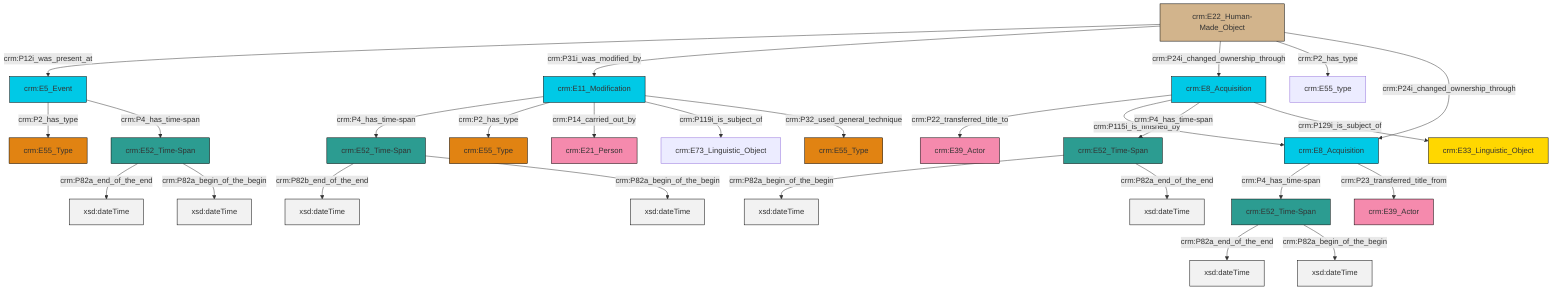 graph TD
classDef Literal fill:#f2f2f2,stroke:#000000;
classDef CRM_Entity fill:#FFFFFF,stroke:#000000;
classDef Temporal_Entity fill:#00C9E6, stroke:#000000;
classDef Type fill:#E18312, stroke:#000000;
classDef Time-Span fill:#2C9C91, stroke:#000000;
classDef Appellation fill:#FFEB7F, stroke:#000000;
classDef Place fill:#008836, stroke:#000000;
classDef Persistent_Item fill:#B266B2, stroke:#000000;
classDef Conceptual_Object fill:#FFD700, stroke:#000000;
classDef Physical_Thing fill:#D2B48C, stroke:#000000;
classDef Actor fill:#f58aad, stroke:#000000;
classDef PC_Classes fill:#4ce600, stroke:#000000;
classDef Multi fill:#cccccc,stroke:#000000;

2["crm:E22_Human-Made_Object"]:::Physical_Thing -->|crm:P12i_was_present_at| 3["crm:E5_Event"]:::Temporal_Entity
4["crm:E52_Time-Span"]:::Time-Span -->|crm:P82a_begin_of_the_begin| 5[xsd:dateTime]:::Literal
6["crm:E11_Modification"]:::Temporal_Entity -->|crm:P4_has_time-span| 7["crm:E52_Time-Span"]:::Time-Span
8["crm:E52_Time-Span"]:::Time-Span -->|crm:P82a_end_of_the_end| 10[xsd:dateTime]:::Literal
6["crm:E11_Modification"]:::Temporal_Entity -->|crm:P2_has_type| 15["crm:E55_Type"]:::Type
11["crm:E8_Acquisition"]:::Temporal_Entity -->|crm:P4_has_time-span| 21["crm:E52_Time-Span"]:::Time-Span
18["crm:E8_Acquisition"]:::Temporal_Entity -->|crm:P22_transferred_title_to| 22["crm:E39_Actor"]:::Actor
18["crm:E8_Acquisition"]:::Temporal_Entity -->|crm:P115i_is_finished_by| 11["crm:E8_Acquisition"]:::Temporal_Entity
11["crm:E8_Acquisition"]:::Temporal_Entity -->|crm:P23_transferred_title_from| 23["crm:E39_Actor"]:::Actor
4["crm:E52_Time-Span"]:::Time-Span -->|crm:P82a_end_of_the_end| 29[xsd:dateTime]:::Literal
2["crm:E22_Human-Made_Object"]:::Physical_Thing -->|crm:P31i_was_modified_by| 6["crm:E11_Modification"]:::Temporal_Entity
7["crm:E52_Time-Span"]:::Time-Span -->|crm:P82b_end_of_the_end| 32[xsd:dateTime]:::Literal
6["crm:E11_Modification"]:::Temporal_Entity -->|crm:P14_carried_out_by| 0["crm:E21_Person"]:::Actor
8["crm:E52_Time-Span"]:::Time-Span -->|crm:P82a_begin_of_the_begin| 34[xsd:dateTime]:::Literal
2["crm:E22_Human-Made_Object"]:::Physical_Thing -->|crm:P24i_changed_ownership_through| 18["crm:E8_Acquisition"]:::Temporal_Entity
18["crm:E8_Acquisition"]:::Temporal_Entity -->|crm:P4_has_time-span| 4["crm:E52_Time-Span"]:::Time-Span
21["crm:E52_Time-Span"]:::Time-Span -->|crm:P82a_end_of_the_end| 37[xsd:dateTime]:::Literal
7["crm:E52_Time-Span"]:::Time-Span -->|crm:P82a_begin_of_the_begin| 38[xsd:dateTime]:::Literal
3["crm:E5_Event"]:::Temporal_Entity -->|crm:P2_has_type| 30["crm:E55_Type"]:::Type
6["crm:E11_Modification"]:::Temporal_Entity -->|crm:P119i_is_subject_of| 13["crm:E73_Linguistic_Object"]:::Default
6["crm:E11_Modification"]:::Temporal_Entity -->|crm:P32_used_general_technique| 16["crm:E55_Type"]:::Type
2["crm:E22_Human-Made_Object"]:::Physical_Thing -->|crm:P2_has_type| 26["crm:E55_type"]:::Default
21["crm:E52_Time-Span"]:::Time-Span -->|crm:P82a_begin_of_the_begin| 43[xsd:dateTime]:::Literal
18["crm:E8_Acquisition"]:::Temporal_Entity -->|crm:P129i_is_subject_of| 39["crm:E33_Linguistic_Object"]:::Conceptual_Object
2["crm:E22_Human-Made_Object"]:::Physical_Thing -->|crm:P24i_changed_ownership_through| 11["crm:E8_Acquisition"]:::Temporal_Entity
3["crm:E5_Event"]:::Temporal_Entity -->|crm:P4_has_time-span| 8["crm:E52_Time-Span"]:::Time-Span